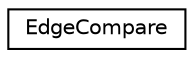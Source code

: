digraph "Graphical Class Hierarchy"
{
  edge [fontname="Helvetica",fontsize="10",labelfontname="Helvetica",labelfontsize="10"];
  node [fontname="Helvetica",fontsize="10",shape=record];
  rankdir="LR";
  Node1 [label="EdgeCompare",height=0.2,width=0.4,color="black", fillcolor="white", style="filled",URL="$class_edge_compare.html"];
}
